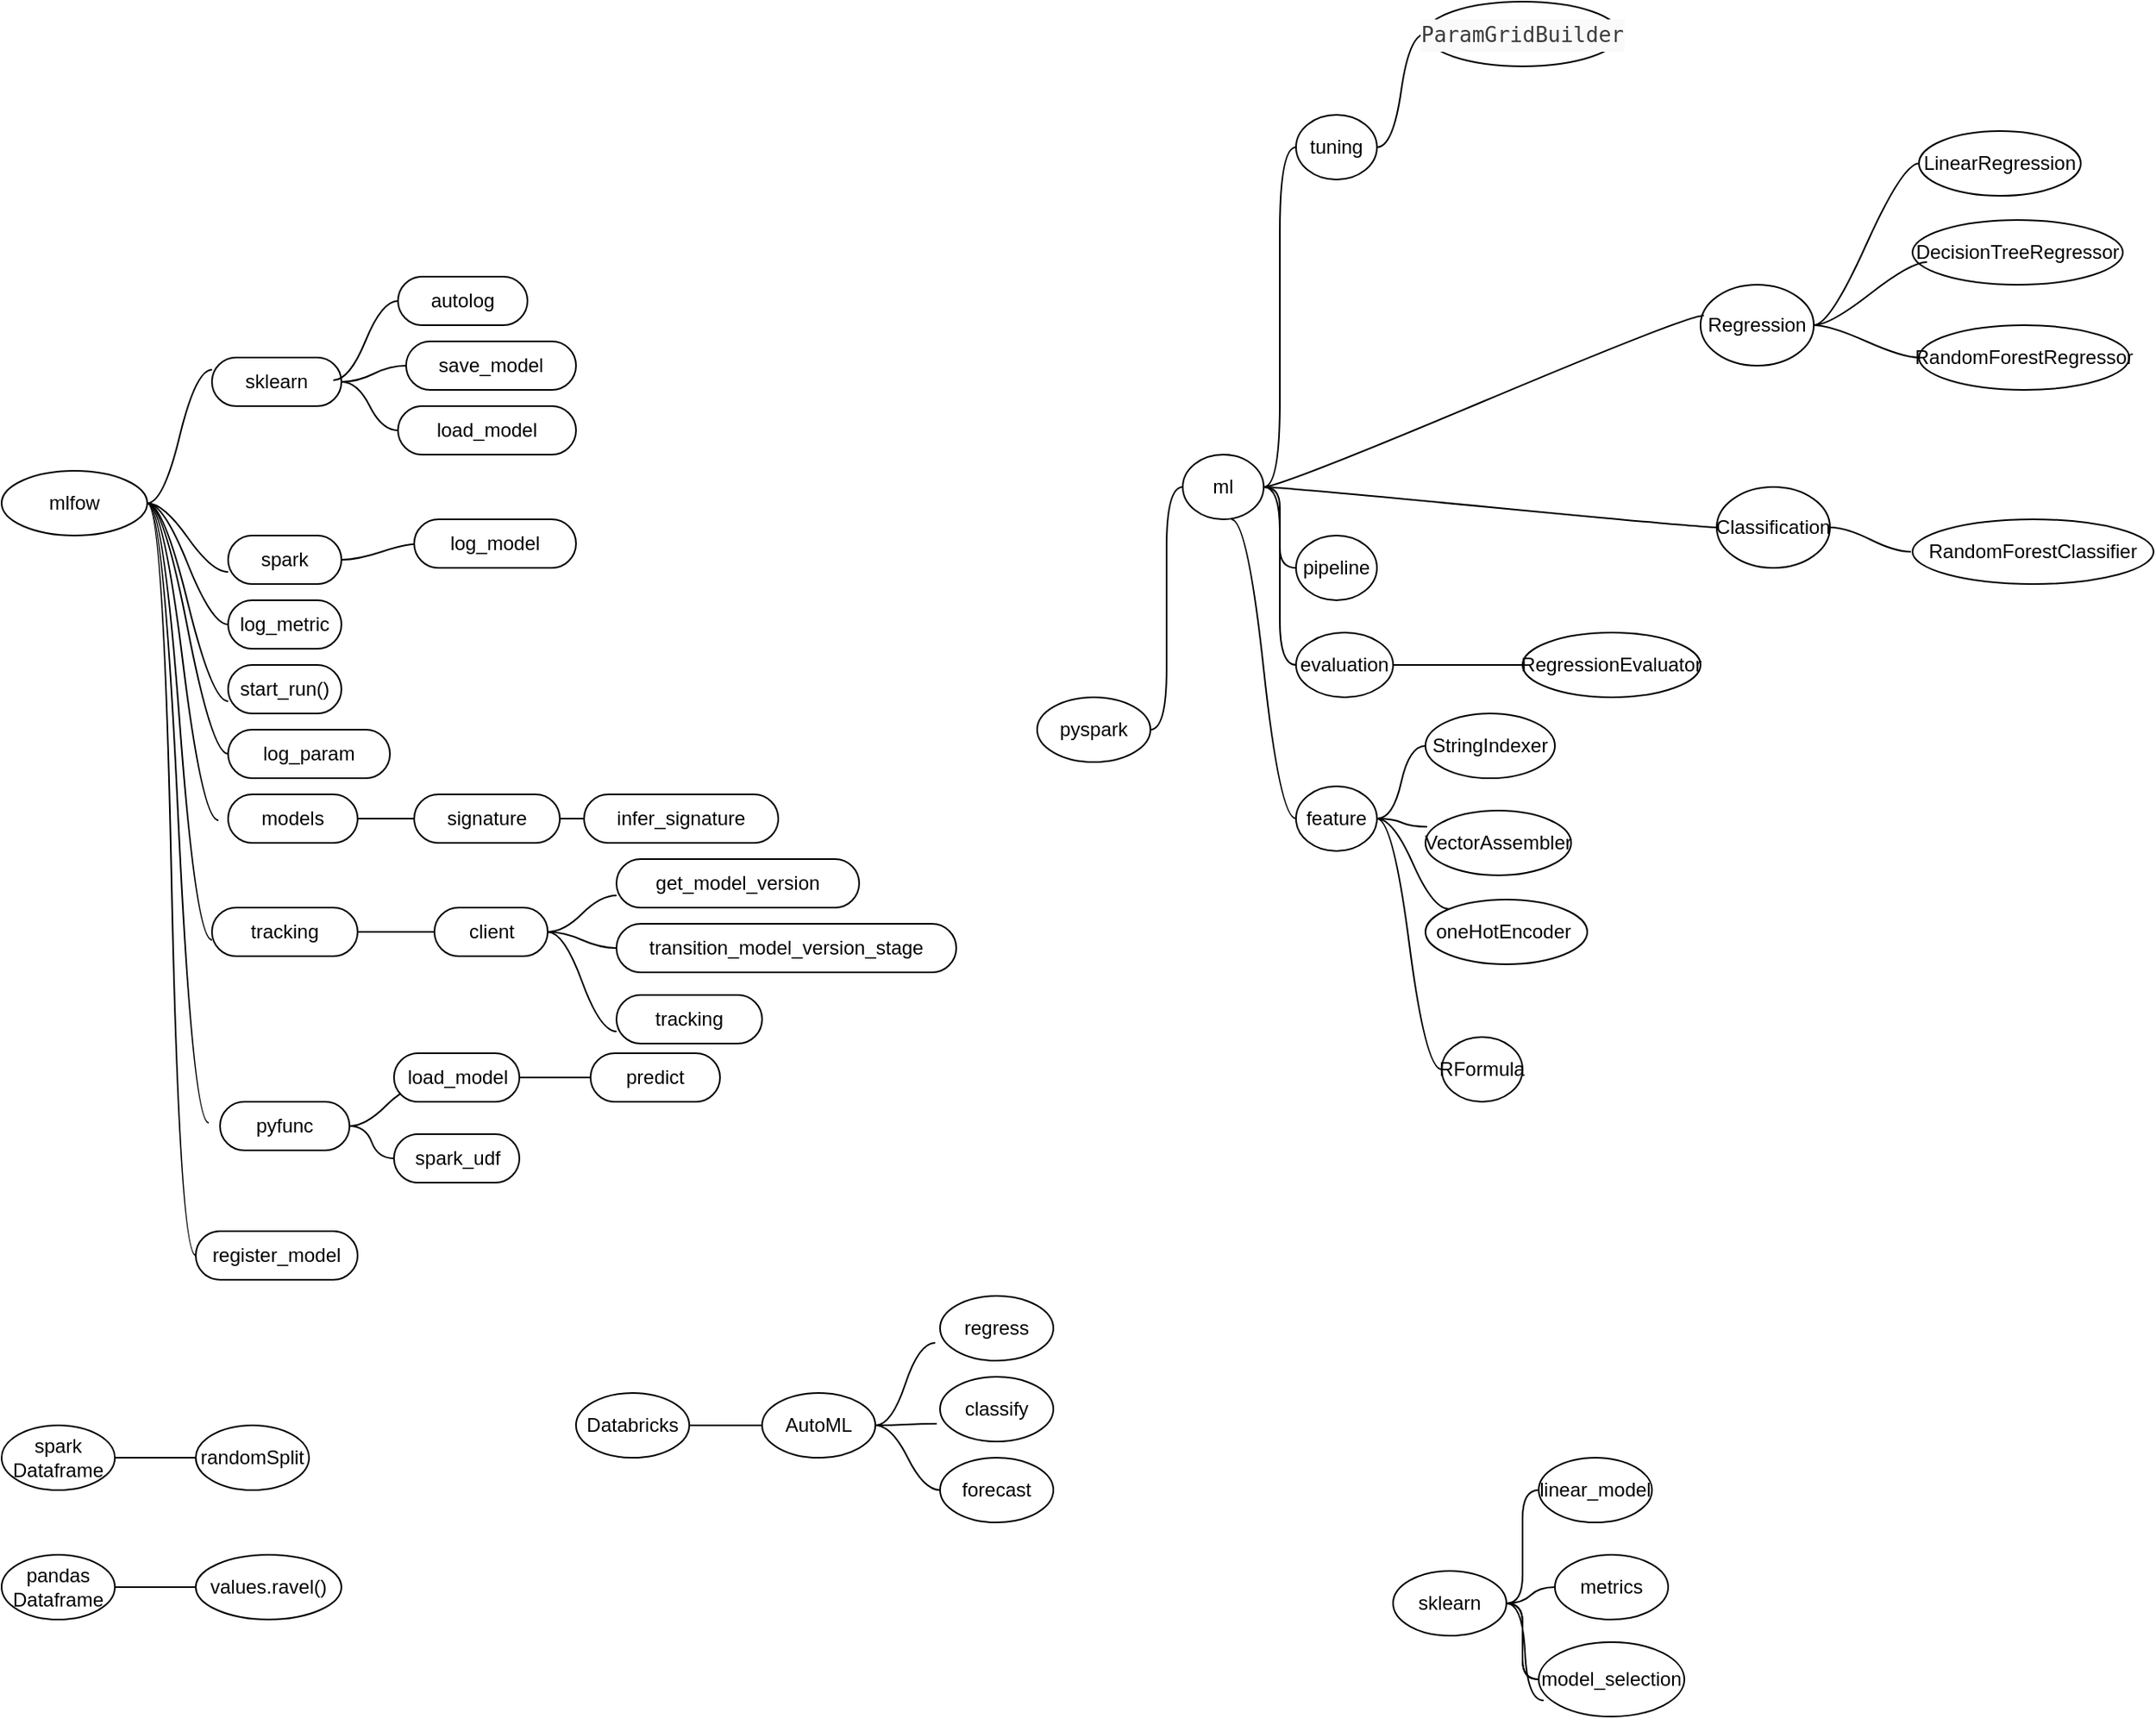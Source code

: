 <mxfile version="23.1.2" type="github">
  <diagram name="Page-1" id="h3Ex-trnske-ziVoPeD6">
    <mxGraphModel dx="1666" dy="1962" grid="1" gridSize="10" guides="1" tooltips="1" connect="1" arrows="1" fold="1" page="1" pageScale="1" pageWidth="827" pageHeight="1169" math="0" shadow="0">
      <root>
        <mxCell id="0" />
        <mxCell id="1" parent="0" />
        <mxCell id="7P88kNvmiWH-C6aZ5EoJ-1" style="edgeStyle=entityRelationEdgeStyle;rounded=0;orthogonalLoop=1;jettySize=auto;html=1;startArrow=none;endArrow=none;segment=10;curved=1;sourcePerimeterSpacing=0;targetPerimeterSpacing=0;entryX=0;entryY=0.75;entryDx=0;entryDy=0;" parent="1" source="7P88kNvmiWH-C6aZ5EoJ-7" target="7P88kNvmiWH-C6aZ5EoJ-13" edge="1">
          <mxGeometry relative="1" as="geometry" />
        </mxCell>
        <mxCell id="7P88kNvmiWH-C6aZ5EoJ-2" style="edgeStyle=entityRelationEdgeStyle;rounded=0;orthogonalLoop=1;jettySize=auto;html=1;startArrow=none;endArrow=none;segment=10;curved=1;sourcePerimeterSpacing=0;targetPerimeterSpacing=0;entryX=0;entryY=0.5;entryDx=0;entryDy=0;" parent="1" source="7P88kNvmiWH-C6aZ5EoJ-7" target="7P88kNvmiWH-C6aZ5EoJ-14" edge="1">
          <mxGeometry relative="1" as="geometry" />
        </mxCell>
        <mxCell id="7P88kNvmiWH-C6aZ5EoJ-3" style="edgeStyle=entityRelationEdgeStyle;rounded=0;orthogonalLoop=1;jettySize=auto;html=1;startArrow=none;endArrow=none;segment=10;curved=1;sourcePerimeterSpacing=0;targetPerimeterSpacing=0;entryX=0;entryY=0.75;entryDx=0;entryDy=0;" parent="1" source="7P88kNvmiWH-C6aZ5EoJ-7" target="7P88kNvmiWH-C6aZ5EoJ-15" edge="1">
          <mxGeometry relative="1" as="geometry" />
        </mxCell>
        <mxCell id="7P88kNvmiWH-C6aZ5EoJ-4" style="edgeStyle=entityRelationEdgeStyle;rounded=0;orthogonalLoop=1;jettySize=auto;html=1;startArrow=none;endArrow=none;segment=10;curved=1;sourcePerimeterSpacing=0;targetPerimeterSpacing=0;entryX=0;entryY=0.5;entryDx=0;entryDy=0;" parent="1" source="7P88kNvmiWH-C6aZ5EoJ-7" target="7P88kNvmiWH-C6aZ5EoJ-21" edge="1">
          <mxGeometry relative="1" as="geometry" />
        </mxCell>
        <mxCell id="7P88kNvmiWH-C6aZ5EoJ-5" style="edgeStyle=entityRelationEdgeStyle;rounded=0;orthogonalLoop=1;jettySize=auto;html=1;startArrow=none;endArrow=none;segment=10;curved=1;sourcePerimeterSpacing=0;targetPerimeterSpacing=0;" parent="1" source="7P88kNvmiWH-C6aZ5EoJ-7" edge="1">
          <mxGeometry relative="1" as="geometry">
            <mxPoint x="190" y="380" as="targetPoint" />
          </mxGeometry>
        </mxCell>
        <mxCell id="7P88kNvmiWH-C6aZ5EoJ-6" style="edgeStyle=entityRelationEdgeStyle;rounded=0;orthogonalLoop=1;jettySize=auto;html=1;startArrow=none;endArrow=none;segment=10;curved=1;sourcePerimeterSpacing=0;targetPerimeterSpacing=0;entryX=0;entryY=0.5;entryDx=0;entryDy=0;" parent="1" source="7P88kNvmiWH-C6aZ5EoJ-7" target="7P88kNvmiWH-C6aZ5EoJ-29" edge="1">
          <mxGeometry relative="1" as="geometry">
            <mxPoint x="180" y="580" as="targetPoint" />
          </mxGeometry>
        </mxCell>
        <mxCell id="7P88kNvmiWH-C6aZ5EoJ-7" value="mlfow" style="ellipse;whiteSpace=wrap;html=1;align=center;newEdgeStyle={&quot;edgeStyle&quot;:&quot;entityRelationEdgeStyle&quot;,&quot;startArrow&quot;:&quot;none&quot;,&quot;endArrow&quot;:&quot;none&quot;,&quot;segment&quot;:10,&quot;curved&quot;:1,&quot;sourcePerimeterSpacing&quot;:0,&quot;targetPerimeterSpacing&quot;:0};treeFolding=1;treeMoving=1;" parent="1" vertex="1">
          <mxGeometry x="60" y="90" width="90" height="40" as="geometry" />
        </mxCell>
        <mxCell id="7P88kNvmiWH-C6aZ5EoJ-8" style="edgeStyle=entityRelationEdgeStyle;rounded=0;orthogonalLoop=1;jettySize=auto;html=1;startArrow=none;endArrow=none;segment=10;curved=1;sourcePerimeterSpacing=0;targetPerimeterSpacing=0;entryX=0;entryY=0.5;entryDx=0;entryDy=0;" parent="1" source="7P88kNvmiWH-C6aZ5EoJ-10" target="7P88kNvmiWH-C6aZ5EoJ-18" edge="1">
          <mxGeometry relative="1" as="geometry" />
        </mxCell>
        <mxCell id="7P88kNvmiWH-C6aZ5EoJ-9" style="edgeStyle=entityRelationEdgeStyle;rounded=0;orthogonalLoop=1;jettySize=auto;html=1;startArrow=none;endArrow=none;segment=10;curved=1;sourcePerimeterSpacing=0;targetPerimeterSpacing=0;entryX=0;entryY=0.5;entryDx=0;entryDy=0;" parent="1" source="7P88kNvmiWH-C6aZ5EoJ-10" target="7P88kNvmiWH-C6aZ5EoJ-19" edge="1">
          <mxGeometry relative="1" as="geometry" />
        </mxCell>
        <mxCell id="7P88kNvmiWH-C6aZ5EoJ-10" value="sklearn" style="whiteSpace=wrap;html=1;rounded=1;arcSize=50;align=center;verticalAlign=middle;strokeWidth=1;autosize=1;spacing=4;treeFolding=1;treeMoving=1;newEdgeStyle={&quot;edgeStyle&quot;:&quot;entityRelationEdgeStyle&quot;,&quot;startArrow&quot;:&quot;none&quot;,&quot;endArrow&quot;:&quot;none&quot;,&quot;segment&quot;:10,&quot;curved&quot;:1,&quot;sourcePerimeterSpacing&quot;:0,&quot;targetPerimeterSpacing&quot;:0};" parent="1" vertex="1" collapsed="1">
          <mxGeometry x="190" y="20" width="80" height="30" as="geometry" />
        </mxCell>
        <mxCell id="7P88kNvmiWH-C6aZ5EoJ-11" value="" style="edgeStyle=entityRelationEdgeStyle;startArrow=none;endArrow=none;segment=10;curved=1;sourcePerimeterSpacing=0;targetPerimeterSpacing=0;rounded=0;entryX=0;entryY=0.25;entryDx=0;entryDy=0;exitX=1;exitY=0.5;exitDx=0;exitDy=0;" parent="1" source="7P88kNvmiWH-C6aZ5EoJ-7" target="7P88kNvmiWH-C6aZ5EoJ-10" edge="1">
          <mxGeometry relative="1" as="geometry">
            <mxPoint x="160" y="100" as="sourcePoint" />
            <mxPoint x="80" y="40" as="targetPoint" />
            <Array as="points">
              <mxPoint x="140" y="100" />
              <mxPoint x="180" y="90" />
            </Array>
          </mxGeometry>
        </mxCell>
        <mxCell id="7P88kNvmiWH-C6aZ5EoJ-12" style="edgeStyle=entityRelationEdgeStyle;rounded=0;orthogonalLoop=1;jettySize=auto;html=1;startArrow=none;endArrow=none;segment=10;curved=1;sourcePerimeterSpacing=0;targetPerimeterSpacing=0;" parent="1" source="7P88kNvmiWH-C6aZ5EoJ-13" edge="1">
          <mxGeometry relative="1" as="geometry">
            <mxPoint x="320" y="135" as="targetPoint" />
          </mxGeometry>
        </mxCell>
        <mxCell id="7P88kNvmiWH-C6aZ5EoJ-13" value="spark" style="whiteSpace=wrap;html=1;rounded=1;arcSize=50;align=center;verticalAlign=middle;strokeWidth=1;autosize=1;spacing=4;treeFolding=1;treeMoving=1;newEdgeStyle={&quot;edgeStyle&quot;:&quot;entityRelationEdgeStyle&quot;,&quot;startArrow&quot;:&quot;none&quot;,&quot;endArrow&quot;:&quot;none&quot;,&quot;segment&quot;:10,&quot;curved&quot;:1,&quot;sourcePerimeterSpacing&quot;:0,&quot;targetPerimeterSpacing&quot;:0};" parent="1" vertex="1" collapsed="1">
          <mxGeometry x="200" y="130" width="70" height="30" as="geometry" />
        </mxCell>
        <mxCell id="7P88kNvmiWH-C6aZ5EoJ-14" value="log_metric" style="whiteSpace=wrap;html=1;rounded=1;arcSize=50;align=center;verticalAlign=middle;strokeWidth=1;autosize=1;spacing=4;treeFolding=1;treeMoving=1;newEdgeStyle={&quot;edgeStyle&quot;:&quot;entityRelationEdgeStyle&quot;,&quot;startArrow&quot;:&quot;none&quot;,&quot;endArrow&quot;:&quot;none&quot;,&quot;segment&quot;:10,&quot;curved&quot;:1,&quot;sourcePerimeterSpacing&quot;:0,&quot;targetPerimeterSpacing&quot;:0};" parent="1" vertex="1" collapsed="1">
          <mxGeometry x="200" y="170" width="70" height="30" as="geometry" />
        </mxCell>
        <mxCell id="7P88kNvmiWH-C6aZ5EoJ-15" value="start_run()" style="whiteSpace=wrap;html=1;rounded=1;arcSize=50;align=center;verticalAlign=middle;strokeWidth=1;autosize=1;spacing=4;treeFolding=1;treeMoving=1;newEdgeStyle={&quot;edgeStyle&quot;:&quot;entityRelationEdgeStyle&quot;,&quot;startArrow&quot;:&quot;none&quot;,&quot;endArrow&quot;:&quot;none&quot;,&quot;segment&quot;:10,&quot;curved&quot;:1,&quot;sourcePerimeterSpacing&quot;:0,&quot;targetPerimeterSpacing&quot;:0};" parent="1" vertex="1" collapsed="1">
          <mxGeometry x="200" y="210" width="70" height="30" as="geometry" />
        </mxCell>
        <mxCell id="7P88kNvmiWH-C6aZ5EoJ-16" value="autolog" style="whiteSpace=wrap;html=1;rounded=1;arcSize=50;align=center;verticalAlign=middle;strokeWidth=1;autosize=1;spacing=4;treeFolding=1;treeMoving=1;newEdgeStyle={&quot;edgeStyle&quot;:&quot;entityRelationEdgeStyle&quot;,&quot;startArrow&quot;:&quot;none&quot;,&quot;endArrow&quot;:&quot;none&quot;,&quot;segment&quot;:10,&quot;curved&quot;:1,&quot;sourcePerimeterSpacing&quot;:0,&quot;targetPerimeterSpacing&quot;:0};" parent="1" vertex="1">
          <mxGeometry x="305" y="-30" width="80" height="30" as="geometry" />
        </mxCell>
        <mxCell id="7P88kNvmiWH-C6aZ5EoJ-17" value="" style="edgeStyle=entityRelationEdgeStyle;startArrow=none;endArrow=none;segment=10;curved=1;sourcePerimeterSpacing=0;targetPerimeterSpacing=0;rounded=0;entryX=0;entryY=0.5;entryDx=0;entryDy=0;" parent="1" target="7P88kNvmiWH-C6aZ5EoJ-16" edge="1">
          <mxGeometry relative="1" as="geometry">
            <mxPoint x="265" y="34" as="sourcePoint" />
            <mxPoint x="290" y="-15" as="targetPoint" />
          </mxGeometry>
        </mxCell>
        <mxCell id="7P88kNvmiWH-C6aZ5EoJ-18" value="save_model" style="whiteSpace=wrap;html=1;rounded=1;arcSize=50;align=center;verticalAlign=middle;strokeWidth=1;autosize=1;spacing=4;treeFolding=1;treeMoving=1;newEdgeStyle={&quot;edgeStyle&quot;:&quot;entityRelationEdgeStyle&quot;,&quot;startArrow&quot;:&quot;none&quot;,&quot;endArrow&quot;:&quot;none&quot;,&quot;segment&quot;:10,&quot;curved&quot;:1,&quot;sourcePerimeterSpacing&quot;:0,&quot;targetPerimeterSpacing&quot;:0};" parent="1" vertex="1">
          <mxGeometry x="310" y="10" width="105" height="30" as="geometry" />
        </mxCell>
        <mxCell id="7P88kNvmiWH-C6aZ5EoJ-19" value="load_model" style="whiteSpace=wrap;html=1;rounded=1;arcSize=50;align=center;verticalAlign=middle;strokeWidth=1;autosize=1;spacing=4;treeFolding=1;treeMoving=1;newEdgeStyle={&quot;edgeStyle&quot;:&quot;entityRelationEdgeStyle&quot;,&quot;startArrow&quot;:&quot;none&quot;,&quot;endArrow&quot;:&quot;none&quot;,&quot;segment&quot;:10,&quot;curved&quot;:1,&quot;sourcePerimeterSpacing&quot;:0,&quot;targetPerimeterSpacing&quot;:0};" parent="1" vertex="1">
          <mxGeometry x="305" y="50" width="110" height="30" as="geometry" />
        </mxCell>
        <mxCell id="7P88kNvmiWH-C6aZ5EoJ-20" value="log_model" style="whiteSpace=wrap;html=1;rounded=1;arcSize=50;align=center;verticalAlign=middle;strokeWidth=1;autosize=1;spacing=4;treeFolding=1;treeMoving=1;newEdgeStyle={&quot;edgeStyle&quot;:&quot;entityRelationEdgeStyle&quot;,&quot;startArrow&quot;:&quot;none&quot;,&quot;endArrow&quot;:&quot;none&quot;,&quot;segment&quot;:10,&quot;curved&quot;:1,&quot;sourcePerimeterSpacing&quot;:0,&quot;targetPerimeterSpacing&quot;:0};" parent="1" vertex="1">
          <mxGeometry x="315" y="120" width="100" height="30" as="geometry" />
        </mxCell>
        <mxCell id="7P88kNvmiWH-C6aZ5EoJ-21" value="log_param" style="whiteSpace=wrap;html=1;rounded=1;arcSize=50;align=center;verticalAlign=middle;strokeWidth=1;autosize=1;spacing=4;treeFolding=1;treeMoving=1;newEdgeStyle={&quot;edgeStyle&quot;:&quot;entityRelationEdgeStyle&quot;,&quot;startArrow&quot;:&quot;none&quot;,&quot;endArrow&quot;:&quot;none&quot;,&quot;segment&quot;:10,&quot;curved&quot;:1,&quot;sourcePerimeterSpacing&quot;:0,&quot;targetPerimeterSpacing&quot;:0};" parent="1" vertex="1" collapsed="1">
          <mxGeometry x="200" y="250" width="100" height="30" as="geometry" />
        </mxCell>
        <mxCell id="7P88kNvmiWH-C6aZ5EoJ-22" value="" style="edgeStyle=entityRelationEdgeStyle;rounded=0;orthogonalLoop=1;jettySize=auto;html=1;startArrow=none;endArrow=none;segment=10;curved=1;sourcePerimeterSpacing=0;targetPerimeterSpacing=0;" parent="1" source="7P88kNvmiWH-C6aZ5EoJ-23" target="7P88kNvmiWH-C6aZ5EoJ-31" edge="1">
          <mxGeometry relative="1" as="geometry" />
        </mxCell>
        <mxCell id="7P88kNvmiWH-C6aZ5EoJ-23" value="models" style="whiteSpace=wrap;html=1;rounded=1;arcSize=50;align=center;verticalAlign=middle;strokeWidth=1;autosize=1;spacing=4;treeFolding=1;treeMoving=1;newEdgeStyle={&quot;edgeStyle&quot;:&quot;entityRelationEdgeStyle&quot;,&quot;startArrow&quot;:&quot;none&quot;,&quot;endArrow&quot;:&quot;none&quot;,&quot;segment&quot;:10,&quot;curved&quot;:1,&quot;sourcePerimeterSpacing&quot;:0,&quot;targetPerimeterSpacing&quot;:0};" parent="1" vertex="1" collapsed="1">
          <mxGeometry x="200" y="290" width="80" height="30" as="geometry" />
        </mxCell>
        <mxCell id="7P88kNvmiWH-C6aZ5EoJ-24" style="edgeStyle=entityRelationEdgeStyle;rounded=0;orthogonalLoop=1;jettySize=auto;html=1;startArrow=none;endArrow=none;segment=10;curved=1;sourcePerimeterSpacing=0;targetPerimeterSpacing=0;" parent="1" source="7P88kNvmiWH-C6aZ5EoJ-25" target="7P88kNvmiWH-C6aZ5EoJ-36" edge="1">
          <mxGeometry relative="1" as="geometry" />
        </mxCell>
        <mxCell id="7P88kNvmiWH-C6aZ5EoJ-25" value="tracking" style="whiteSpace=wrap;html=1;rounded=1;arcSize=50;align=center;verticalAlign=middle;strokeWidth=1;autosize=1;spacing=4;treeFolding=1;treeMoving=1;newEdgeStyle={&quot;edgeStyle&quot;:&quot;entityRelationEdgeStyle&quot;,&quot;startArrow&quot;:&quot;none&quot;,&quot;endArrow&quot;:&quot;none&quot;,&quot;segment&quot;:10,&quot;curved&quot;:1,&quot;sourcePerimeterSpacing&quot;:0,&quot;targetPerimeterSpacing&quot;:0};" parent="1" vertex="1" collapsed="1">
          <mxGeometry x="190" y="360" width="90" height="30" as="geometry" />
        </mxCell>
        <mxCell id="7P88kNvmiWH-C6aZ5EoJ-26" style="edgeStyle=entityRelationEdgeStyle;rounded=0;orthogonalLoop=1;jettySize=auto;html=1;startArrow=none;endArrow=none;segment=10;curved=1;sourcePerimeterSpacing=0;targetPerimeterSpacing=0;" parent="1" source="7P88kNvmiWH-C6aZ5EoJ-28" edge="1">
          <mxGeometry relative="1" as="geometry">
            <mxPoint x="320" y="470" as="targetPoint" />
          </mxGeometry>
        </mxCell>
        <mxCell id="7P88kNvmiWH-C6aZ5EoJ-27" style="edgeStyle=entityRelationEdgeStyle;rounded=0;orthogonalLoop=1;jettySize=auto;html=1;startArrow=none;endArrow=none;segment=10;curved=1;sourcePerimeterSpacing=0;targetPerimeterSpacing=0;" parent="1" source="7P88kNvmiWH-C6aZ5EoJ-28" target="7P88kNvmiWH-C6aZ5EoJ-42" edge="1">
          <mxGeometry relative="1" as="geometry" />
        </mxCell>
        <mxCell id="7P88kNvmiWH-C6aZ5EoJ-28" value="pyfunc" style="whiteSpace=wrap;html=1;rounded=1;arcSize=50;align=center;verticalAlign=middle;strokeWidth=1;autosize=1;spacing=4;treeFolding=1;treeMoving=1;newEdgeStyle={&quot;edgeStyle&quot;:&quot;entityRelationEdgeStyle&quot;,&quot;startArrow&quot;:&quot;none&quot;,&quot;endArrow&quot;:&quot;none&quot;,&quot;segment&quot;:10,&quot;curved&quot;:1,&quot;sourcePerimeterSpacing&quot;:0,&quot;targetPerimeterSpacing&quot;:0};" parent="1" vertex="1" collapsed="1">
          <mxGeometry x="195" y="480" width="80" height="30" as="geometry" />
        </mxCell>
        <mxCell id="7P88kNvmiWH-C6aZ5EoJ-29" value="register_model" style="whiteSpace=wrap;html=1;rounded=1;arcSize=50;align=center;verticalAlign=middle;strokeWidth=1;autosize=1;spacing=4;treeFolding=1;treeMoving=1;newEdgeStyle={&quot;edgeStyle&quot;:&quot;entityRelationEdgeStyle&quot;,&quot;startArrow&quot;:&quot;none&quot;,&quot;endArrow&quot;:&quot;none&quot;,&quot;segment&quot;:10,&quot;curved&quot;:1,&quot;sourcePerimeterSpacing&quot;:0,&quot;targetPerimeterSpacing&quot;:0};" parent="1" vertex="1" collapsed="1">
          <mxGeometry x="180" y="560" width="100" height="30" as="geometry" />
        </mxCell>
        <mxCell id="7P88kNvmiWH-C6aZ5EoJ-30" value="" style="edgeStyle=entityRelationEdgeStyle;rounded=0;orthogonalLoop=1;jettySize=auto;html=1;startArrow=none;endArrow=none;segment=10;curved=1;sourcePerimeterSpacing=0;targetPerimeterSpacing=0;" parent="1" source="7P88kNvmiWH-C6aZ5EoJ-31" target="7P88kNvmiWH-C6aZ5EoJ-32" edge="1">
          <mxGeometry relative="1" as="geometry" />
        </mxCell>
        <mxCell id="7P88kNvmiWH-C6aZ5EoJ-31" value="signature" style="whiteSpace=wrap;html=1;rounded=1;arcSize=50;align=center;verticalAlign=middle;strokeWidth=1;autosize=1;spacing=4;treeFolding=1;treeMoving=1;newEdgeStyle={&quot;edgeStyle&quot;:&quot;entityRelationEdgeStyle&quot;,&quot;startArrow&quot;:&quot;none&quot;,&quot;endArrow&quot;:&quot;none&quot;,&quot;segment&quot;:10,&quot;curved&quot;:1,&quot;sourcePerimeterSpacing&quot;:0,&quot;targetPerimeterSpacing&quot;:0};" parent="1" vertex="1" collapsed="1">
          <mxGeometry x="315" y="290" width="90" height="30" as="geometry" />
        </mxCell>
        <mxCell id="7P88kNvmiWH-C6aZ5EoJ-32" value="infer_signature" style="whiteSpace=wrap;html=1;rounded=1;arcSize=50;align=center;verticalAlign=middle;strokeWidth=1;autosize=1;spacing=4;treeFolding=1;treeMoving=1;newEdgeStyle={&quot;edgeStyle&quot;:&quot;entityRelationEdgeStyle&quot;,&quot;startArrow&quot;:&quot;none&quot;,&quot;endArrow&quot;:&quot;none&quot;,&quot;segment&quot;:10,&quot;curved&quot;:1,&quot;sourcePerimeterSpacing&quot;:0,&quot;targetPerimeterSpacing&quot;:0};" parent="1" vertex="1" collapsed="1">
          <mxGeometry x="420" y="290" width="120" height="30" as="geometry" />
        </mxCell>
        <mxCell id="7P88kNvmiWH-C6aZ5EoJ-33" style="edgeStyle=entityRelationEdgeStyle;rounded=0;orthogonalLoop=1;jettySize=auto;html=1;startArrow=none;endArrow=none;segment=10;curved=1;sourcePerimeterSpacing=0;targetPerimeterSpacing=0;entryX=0;entryY=0.75;entryDx=0;entryDy=0;" parent="1" source="7P88kNvmiWH-C6aZ5EoJ-36" target="7P88kNvmiWH-C6aZ5EoJ-37" edge="1">
          <mxGeometry relative="1" as="geometry" />
        </mxCell>
        <mxCell id="7P88kNvmiWH-C6aZ5EoJ-34" value="" style="edgeStyle=entityRelationEdgeStyle;rounded=0;orthogonalLoop=1;jettySize=auto;html=1;startArrow=none;endArrow=none;segment=10;curved=1;sourcePerimeterSpacing=0;targetPerimeterSpacing=0;" parent="1" source="7P88kNvmiWH-C6aZ5EoJ-36" target="7P88kNvmiWH-C6aZ5EoJ-39" edge="1">
          <mxGeometry relative="1" as="geometry" />
        </mxCell>
        <mxCell id="7P88kNvmiWH-C6aZ5EoJ-35" style="edgeStyle=entityRelationEdgeStyle;rounded=0;orthogonalLoop=1;jettySize=auto;html=1;startArrow=none;endArrow=none;segment=10;curved=1;sourcePerimeterSpacing=0;targetPerimeterSpacing=0;entryX=0;entryY=0.75;entryDx=0;entryDy=0;" parent="1" source="7P88kNvmiWH-C6aZ5EoJ-36" target="7P88kNvmiWH-C6aZ5EoJ-38" edge="1">
          <mxGeometry relative="1" as="geometry" />
        </mxCell>
        <mxCell id="7P88kNvmiWH-C6aZ5EoJ-36" value="client" style="whiteSpace=wrap;html=1;rounded=1;arcSize=50;align=center;verticalAlign=middle;strokeWidth=1;autosize=1;spacing=4;treeFolding=1;treeMoving=1;newEdgeStyle={&quot;edgeStyle&quot;:&quot;entityRelationEdgeStyle&quot;,&quot;startArrow&quot;:&quot;none&quot;,&quot;endArrow&quot;:&quot;none&quot;,&quot;segment&quot;:10,&quot;curved&quot;:1,&quot;sourcePerimeterSpacing&quot;:0,&quot;targetPerimeterSpacing&quot;:0};" parent="1" vertex="1" collapsed="1">
          <mxGeometry x="327.5" y="360" width="70" height="30" as="geometry" />
        </mxCell>
        <mxCell id="7P88kNvmiWH-C6aZ5EoJ-37" value="get_model_version" style="whiteSpace=wrap;html=1;rounded=1;arcSize=50;align=center;verticalAlign=middle;strokeWidth=1;autosize=1;spacing=4;treeFolding=1;treeMoving=1;newEdgeStyle={&quot;edgeStyle&quot;:&quot;entityRelationEdgeStyle&quot;,&quot;startArrow&quot;:&quot;none&quot;,&quot;endArrow&quot;:&quot;none&quot;,&quot;segment&quot;:10,&quot;curved&quot;:1,&quot;sourcePerimeterSpacing&quot;:0,&quot;targetPerimeterSpacing&quot;:0};" parent="1" vertex="1" collapsed="1">
          <mxGeometry x="440" y="330" width="150" height="30" as="geometry" />
        </mxCell>
        <mxCell id="7P88kNvmiWH-C6aZ5EoJ-38" value="tracking" style="whiteSpace=wrap;html=1;rounded=1;arcSize=50;align=center;verticalAlign=middle;strokeWidth=1;autosize=1;spacing=4;treeFolding=1;treeMoving=1;newEdgeStyle={&quot;edgeStyle&quot;:&quot;entityRelationEdgeStyle&quot;,&quot;startArrow&quot;:&quot;none&quot;,&quot;endArrow&quot;:&quot;none&quot;,&quot;segment&quot;:10,&quot;curved&quot;:1,&quot;sourcePerimeterSpacing&quot;:0,&quot;targetPerimeterSpacing&quot;:0};" parent="1" vertex="1" collapsed="1">
          <mxGeometry x="440" y="414" width="90" height="30" as="geometry" />
        </mxCell>
        <mxCell id="7P88kNvmiWH-C6aZ5EoJ-39" value="transition_model_version_stage" style="whiteSpace=wrap;html=1;rounded=1;arcSize=50;align=center;verticalAlign=middle;strokeWidth=1;autosize=1;spacing=4;treeFolding=1;treeMoving=1;newEdgeStyle={&quot;edgeStyle&quot;:&quot;entityRelationEdgeStyle&quot;,&quot;startArrow&quot;:&quot;none&quot;,&quot;endArrow&quot;:&quot;none&quot;,&quot;segment&quot;:10,&quot;curved&quot;:1,&quot;sourcePerimeterSpacing&quot;:0,&quot;targetPerimeterSpacing&quot;:0};" parent="1" vertex="1" collapsed="1">
          <mxGeometry x="440" y="370" width="210" height="30" as="geometry" />
        </mxCell>
        <mxCell id="7P88kNvmiWH-C6aZ5EoJ-40" style="edgeStyle=entityRelationEdgeStyle;rounded=0;orthogonalLoop=1;jettySize=auto;html=1;startArrow=none;endArrow=none;segment=10;curved=1;sourcePerimeterSpacing=0;targetPerimeterSpacing=0;entryX=0;entryY=0.5;entryDx=0;entryDy=0;" parent="1" source="7P88kNvmiWH-C6aZ5EoJ-41" target="7P88kNvmiWH-C6aZ5EoJ-43" edge="1">
          <mxGeometry relative="1" as="geometry" />
        </mxCell>
        <mxCell id="7P88kNvmiWH-C6aZ5EoJ-41" value="load_model" style="whiteSpace=wrap;html=1;rounded=1;arcSize=50;align=center;verticalAlign=middle;strokeWidth=1;autosize=1;spacing=4;treeFolding=1;treeMoving=1;newEdgeStyle={&quot;edgeStyle&quot;:&quot;entityRelationEdgeStyle&quot;,&quot;startArrow&quot;:&quot;none&quot;,&quot;endArrow&quot;:&quot;none&quot;,&quot;segment&quot;:10,&quot;curved&quot;:1,&quot;sourcePerimeterSpacing&quot;:0,&quot;targetPerimeterSpacing&quot;:0};" parent="1" vertex="1" collapsed="1">
          <mxGeometry x="302.5" y="450" width="77.5" height="30" as="geometry" />
        </mxCell>
        <mxCell id="7P88kNvmiWH-C6aZ5EoJ-42" value="spark_udf" style="whiteSpace=wrap;html=1;rounded=1;arcSize=50;align=center;verticalAlign=middle;strokeWidth=1;autosize=1;spacing=4;treeFolding=1;treeMoving=1;newEdgeStyle={&quot;edgeStyle&quot;:&quot;entityRelationEdgeStyle&quot;,&quot;startArrow&quot;:&quot;none&quot;,&quot;endArrow&quot;:&quot;none&quot;,&quot;segment&quot;:10,&quot;curved&quot;:1,&quot;sourcePerimeterSpacing&quot;:0,&quot;targetPerimeterSpacing&quot;:0};" parent="1" vertex="1" collapsed="1">
          <mxGeometry x="302.5" y="500" width="77.5" height="30" as="geometry" />
        </mxCell>
        <mxCell id="7P88kNvmiWH-C6aZ5EoJ-43" value="predict" style="whiteSpace=wrap;html=1;rounded=1;arcSize=50;align=center;verticalAlign=middle;strokeWidth=1;autosize=1;spacing=4;treeFolding=1;treeMoving=1;newEdgeStyle={&quot;edgeStyle&quot;:&quot;entityRelationEdgeStyle&quot;,&quot;startArrow&quot;:&quot;none&quot;,&quot;endArrow&quot;:&quot;none&quot;,&quot;segment&quot;:10,&quot;curved&quot;:1,&quot;sourcePerimeterSpacing&quot;:0,&quot;targetPerimeterSpacing&quot;:0};" parent="1" vertex="1" collapsed="1">
          <mxGeometry x="424" y="450" width="80" height="30" as="geometry" />
        </mxCell>
        <mxCell id="7P88kNvmiWH-C6aZ5EoJ-44" style="edgeStyle=entityRelationEdgeStyle;rounded=0;orthogonalLoop=1;jettySize=auto;html=1;startArrow=none;endArrow=none;segment=10;curved=1;sourcePerimeterSpacing=0;targetPerimeterSpacing=0;entryX=-0.075;entryY=0.533;entryDx=0;entryDy=0;entryPerimeter=0;" parent="1" source="7P88kNvmiWH-C6aZ5EoJ-7" target="7P88kNvmiWH-C6aZ5EoJ-23" edge="1">
          <mxGeometry relative="1" as="geometry" />
        </mxCell>
        <mxCell id="7P88kNvmiWH-C6aZ5EoJ-45" style="edgeStyle=entityRelationEdgeStyle;rounded=0;orthogonalLoop=1;jettySize=auto;html=1;startArrow=none;endArrow=none;segment=10;curved=1;sourcePerimeterSpacing=0;targetPerimeterSpacing=0;" parent="1" source="7P88kNvmiWH-C6aZ5EoJ-7" edge="1">
          <mxGeometry relative="1" as="geometry">
            <mxPoint x="188" y="493" as="targetPoint" />
          </mxGeometry>
        </mxCell>
        <mxCell id="7P88kNvmiWH-C6aZ5EoJ-46" style="edgeStyle=entityRelationEdgeStyle;rounded=0;orthogonalLoop=1;jettySize=auto;html=1;startArrow=none;endArrow=none;segment=10;curved=1;sourcePerimeterSpacing=0;targetPerimeterSpacing=0;" parent="1" source="7P88kNvmiWH-C6aZ5EoJ-47" edge="1">
          <mxGeometry relative="1" as="geometry">
            <mxPoint x="790" y="100" as="targetPoint" />
          </mxGeometry>
        </mxCell>
        <mxCell id="7P88kNvmiWH-C6aZ5EoJ-47" value="pyspark" style="ellipse;whiteSpace=wrap;html=1;align=center;newEdgeStyle={&quot;edgeStyle&quot;:&quot;entityRelationEdgeStyle&quot;,&quot;startArrow&quot;:&quot;none&quot;,&quot;endArrow&quot;:&quot;none&quot;,&quot;segment&quot;:10,&quot;curved&quot;:1,&quot;sourcePerimeterSpacing&quot;:0,&quot;targetPerimeterSpacing&quot;:0};treeFolding=1;treeMoving=1;" parent="1" vertex="1">
          <mxGeometry x="700" y="230" width="70" height="40" as="geometry" />
        </mxCell>
        <mxCell id="7P88kNvmiWH-C6aZ5EoJ-48" style="edgeStyle=entityRelationEdgeStyle;rounded=0;orthogonalLoop=1;jettySize=auto;html=1;startArrow=none;endArrow=none;segment=10;curved=1;sourcePerimeterSpacing=0;targetPerimeterSpacing=0;entryX=0;entryY=0.5;entryDx=0;entryDy=0;" parent="1" source="7P88kNvmiWH-C6aZ5EoJ-50" target="7P88kNvmiWH-C6aZ5EoJ-55" edge="1">
          <mxGeometry relative="1" as="geometry" />
        </mxCell>
        <mxCell id="7P88kNvmiWH-C6aZ5EoJ-49" style="edgeStyle=entityRelationEdgeStyle;rounded=0;orthogonalLoop=1;jettySize=auto;html=1;startArrow=none;endArrow=none;segment=10;curved=1;sourcePerimeterSpacing=0;targetPerimeterSpacing=0;entryX=0;entryY=0.5;entryDx=0;entryDy=0;" parent="1" source="7P88kNvmiWH-C6aZ5EoJ-50" target="7P88kNvmiWH-C6aZ5EoJ-59" edge="1">
          <mxGeometry relative="1" as="geometry" />
        </mxCell>
        <mxCell id="ySJ-IMLDxhqr3d4jHMNb-1" style="edgeStyle=entityRelationEdgeStyle;rounded=0;orthogonalLoop=1;jettySize=auto;html=1;startArrow=none;endArrow=none;segment=10;curved=1;sourcePerimeterSpacing=0;targetPerimeterSpacing=0;entryX=0;entryY=0.5;entryDx=0;entryDy=0;" parent="1" source="7P88kNvmiWH-C6aZ5EoJ-50" target="dcYECCP5GREaTpaQ2Nn9-8" edge="1">
          <mxGeometry relative="1" as="geometry" />
        </mxCell>
        <mxCell id="aDJqgAps5-d1Rc6qUtpO-1" style="edgeStyle=entityRelationEdgeStyle;rounded=0;orthogonalLoop=1;jettySize=auto;html=1;startArrow=none;endArrow=none;segment=10;curved=1;sourcePerimeterSpacing=0;targetPerimeterSpacing=0;entryX=0;entryY=0.5;entryDx=0;entryDy=0;" edge="1" parent="1" source="7P88kNvmiWH-C6aZ5EoJ-50" target="aDJqgAps5-d1Rc6qUtpO-2">
          <mxGeometry relative="1" as="geometry">
            <mxPoint x="1120" y="110" as="targetPoint" />
          </mxGeometry>
        </mxCell>
        <mxCell id="7P88kNvmiWH-C6aZ5EoJ-50" value="ml" style="ellipse;whiteSpace=wrap;html=1;align=center;newEdgeStyle={&quot;edgeStyle&quot;:&quot;entityRelationEdgeStyle&quot;,&quot;startArrow&quot;:&quot;none&quot;,&quot;endArrow&quot;:&quot;none&quot;,&quot;segment&quot;:10,&quot;curved&quot;:1,&quot;sourcePerimeterSpacing&quot;:0,&quot;targetPerimeterSpacing&quot;:0};treeFolding=1;treeMoving=1;" parent="1" vertex="1" collapsed="1">
          <mxGeometry x="790" y="80" width="50" height="40" as="geometry" />
        </mxCell>
        <mxCell id="7P88kNvmiWH-C6aZ5EoJ-51" style="edgeStyle=entityRelationEdgeStyle;rounded=0;orthogonalLoop=1;jettySize=auto;html=1;startArrow=none;endArrow=none;segment=10;curved=1;sourcePerimeterSpacing=0;targetPerimeterSpacing=0;entryX=0;entryY=0.5;entryDx=0;entryDy=0;" parent="1" source="7P88kNvmiWH-C6aZ5EoJ-53" target="7P88kNvmiWH-C6aZ5EoJ-60" edge="1">
          <mxGeometry relative="1" as="geometry" />
        </mxCell>
        <mxCell id="7P88kNvmiWH-C6aZ5EoJ-52" style="edgeStyle=entityRelationEdgeStyle;rounded=0;orthogonalLoop=1;jettySize=auto;html=1;startArrow=none;endArrow=none;segment=10;curved=1;sourcePerimeterSpacing=0;targetPerimeterSpacing=0;" parent="1" source="7P88kNvmiWH-C6aZ5EoJ-53" target="7P88kNvmiWH-C6aZ5EoJ-62" edge="1">
          <mxGeometry relative="1" as="geometry" />
        </mxCell>
        <mxCell id="7P88kNvmiWH-C6aZ5EoJ-53" value="Regression" style="ellipse;whiteSpace=wrap;html=1;align=center;newEdgeStyle={&quot;edgeStyle&quot;:&quot;entityRelationEdgeStyle&quot;,&quot;startArrow&quot;:&quot;none&quot;,&quot;endArrow&quot;:&quot;none&quot;,&quot;segment&quot;:10,&quot;curved&quot;:1,&quot;sourcePerimeterSpacing&quot;:0,&quot;targetPerimeterSpacing&quot;:0};treeFolding=1;treeMoving=1;" parent="1" vertex="1" collapsed="1">
          <mxGeometry x="1110" y="-25" width="70" height="50" as="geometry" />
        </mxCell>
        <mxCell id="7P88kNvmiWH-C6aZ5EoJ-55" value="pipeline" style="ellipse;whiteSpace=wrap;html=1;align=center;newEdgeStyle={&quot;edgeStyle&quot;:&quot;entityRelationEdgeStyle&quot;,&quot;startArrow&quot;:&quot;none&quot;,&quot;endArrow&quot;:&quot;none&quot;,&quot;segment&quot;:10,&quot;curved&quot;:1,&quot;sourcePerimeterSpacing&quot;:0,&quot;targetPerimeterSpacing&quot;:0};treeFolding=1;treeMoving=1;" parent="1" vertex="1" collapsed="1">
          <mxGeometry x="860" y="130" width="50" height="40" as="geometry" />
        </mxCell>
        <mxCell id="7P88kNvmiWH-C6aZ5EoJ-56" style="edgeStyle=entityRelationEdgeStyle;rounded=0;orthogonalLoop=1;jettySize=auto;html=1;startArrow=none;endArrow=none;segment=10;curved=1;sourcePerimeterSpacing=0;targetPerimeterSpacing=0;entryX=0;entryY=0.5;entryDx=0;entryDy=0;" parent="1" source="7P88kNvmiWH-C6aZ5EoJ-57" target="7P88kNvmiWH-C6aZ5EoJ-64" edge="1">
          <mxGeometry relative="1" as="geometry" />
        </mxCell>
        <mxCell id="dcYECCP5GREaTpaQ2Nn9-5" style="edgeStyle=entityRelationEdgeStyle;rounded=0;orthogonalLoop=1;jettySize=auto;html=1;startArrow=none;endArrow=none;segment=10;curved=1;sourcePerimeterSpacing=0;targetPerimeterSpacing=0;entryX=0;entryY=0.5;entryDx=0;entryDy=0;" parent="1" source="7P88kNvmiWH-C6aZ5EoJ-57" target="dcYECCP5GREaTpaQ2Nn9-2" edge="1">
          <mxGeometry relative="1" as="geometry" />
        </mxCell>
        <mxCell id="dcYECCP5GREaTpaQ2Nn9-7" style="edgeStyle=entityRelationEdgeStyle;rounded=0;orthogonalLoop=1;jettySize=auto;html=1;startArrow=none;endArrow=none;segment=10;curved=1;sourcePerimeterSpacing=0;targetPerimeterSpacing=0;entryX=0;entryY=0;entryDx=0;entryDy=0;" parent="1" source="7P88kNvmiWH-C6aZ5EoJ-57" target="dcYECCP5GREaTpaQ2Nn9-4" edge="1">
          <mxGeometry relative="1" as="geometry" />
        </mxCell>
        <mxCell id="7P88kNvmiWH-C6aZ5EoJ-57" value="feature" style="ellipse;whiteSpace=wrap;html=1;align=center;newEdgeStyle={&quot;edgeStyle&quot;:&quot;entityRelationEdgeStyle&quot;,&quot;startArrow&quot;:&quot;none&quot;,&quot;endArrow&quot;:&quot;none&quot;,&quot;segment&quot;:10,&quot;curved&quot;:1,&quot;sourcePerimeterSpacing&quot;:0,&quot;targetPerimeterSpacing&quot;:0};treeFolding=1;treeMoving=1;" parent="1" vertex="1" collapsed="1">
          <mxGeometry x="860" y="285" width="50" height="40" as="geometry" />
        </mxCell>
        <mxCell id="7P88kNvmiWH-C6aZ5EoJ-58" style="edgeStyle=entityRelationEdgeStyle;rounded=0;orthogonalLoop=1;jettySize=auto;html=1;startArrow=none;endArrow=none;segment=10;curved=1;sourcePerimeterSpacing=0;targetPerimeterSpacing=0;" parent="1" source="7P88kNvmiWH-C6aZ5EoJ-59" edge="1">
          <mxGeometry relative="1" as="geometry">
            <mxPoint x="1000" y="210" as="targetPoint" />
          </mxGeometry>
        </mxCell>
        <mxCell id="7P88kNvmiWH-C6aZ5EoJ-59" value="evaluation" style="ellipse;whiteSpace=wrap;html=1;align=center;newEdgeStyle={&quot;edgeStyle&quot;:&quot;entityRelationEdgeStyle&quot;,&quot;startArrow&quot;:&quot;none&quot;,&quot;endArrow&quot;:&quot;none&quot;,&quot;segment&quot;:10,&quot;curved&quot;:1,&quot;sourcePerimeterSpacing&quot;:0,&quot;targetPerimeterSpacing&quot;:0};treeFolding=1;treeMoving=1;" parent="1" vertex="1" collapsed="1">
          <mxGeometry x="860" y="190" width="60" height="40" as="geometry" />
        </mxCell>
        <mxCell id="7P88kNvmiWH-C6aZ5EoJ-60" value="LinearRegression" style="ellipse;whiteSpace=wrap;html=1;align=center;newEdgeStyle={&quot;edgeStyle&quot;:&quot;entityRelationEdgeStyle&quot;,&quot;startArrow&quot;:&quot;none&quot;,&quot;endArrow&quot;:&quot;none&quot;,&quot;segment&quot;:10,&quot;curved&quot;:1,&quot;sourcePerimeterSpacing&quot;:0,&quot;targetPerimeterSpacing&quot;:0};treeFolding=1;treeMoving=1;" parent="1" vertex="1" collapsed="1">
          <mxGeometry x="1245" y="-120" width="100" height="40" as="geometry" />
        </mxCell>
        <mxCell id="7P88kNvmiWH-C6aZ5EoJ-61" value="DecisionTreeRegressor" style="ellipse;whiteSpace=wrap;html=1;align=center;newEdgeStyle={&quot;edgeStyle&quot;:&quot;entityRelationEdgeStyle&quot;,&quot;startArrow&quot;:&quot;none&quot;,&quot;endArrow&quot;:&quot;none&quot;,&quot;segment&quot;:10,&quot;curved&quot;:1,&quot;sourcePerimeterSpacing&quot;:0,&quot;targetPerimeterSpacing&quot;:0};treeFolding=1;treeMoving=1;" parent="1" vertex="1" collapsed="1">
          <mxGeometry x="1241" y="-65" width="130" height="40" as="geometry" />
        </mxCell>
        <mxCell id="7P88kNvmiWH-C6aZ5EoJ-62" value="RandomForestRegressor" style="ellipse;whiteSpace=wrap;html=1;align=center;newEdgeStyle={&quot;edgeStyle&quot;:&quot;entityRelationEdgeStyle&quot;,&quot;startArrow&quot;:&quot;none&quot;,&quot;endArrow&quot;:&quot;none&quot;,&quot;segment&quot;:10,&quot;curved&quot;:1,&quot;sourcePerimeterSpacing&quot;:0,&quot;targetPerimeterSpacing&quot;:0};treeFolding=1;treeMoving=1;" parent="1" vertex="1" collapsed="1">
          <mxGeometry x="1245" width="130" height="40" as="geometry" />
        </mxCell>
        <mxCell id="7P88kNvmiWH-C6aZ5EoJ-63" value="RegressionEvaluator" style="ellipse;whiteSpace=wrap;html=1;align=center;newEdgeStyle={&quot;edgeStyle&quot;:&quot;entityRelationEdgeStyle&quot;,&quot;startArrow&quot;:&quot;none&quot;,&quot;endArrow&quot;:&quot;none&quot;,&quot;segment&quot;:10,&quot;curved&quot;:1,&quot;sourcePerimeterSpacing&quot;:0,&quot;targetPerimeterSpacing&quot;:0};treeFolding=1;treeMoving=1;" parent="1" vertex="1" collapsed="1">
          <mxGeometry x="1000" y="190" width="110" height="40" as="geometry" />
        </mxCell>
        <mxCell id="7P88kNvmiWH-C6aZ5EoJ-64" value="RFormula" style="ellipse;whiteSpace=wrap;html=1;align=center;newEdgeStyle={&quot;edgeStyle&quot;:&quot;entityRelationEdgeStyle&quot;,&quot;startArrow&quot;:&quot;none&quot;,&quot;endArrow&quot;:&quot;none&quot;,&quot;segment&quot;:10,&quot;curved&quot;:1,&quot;sourcePerimeterSpacing&quot;:0,&quot;targetPerimeterSpacing&quot;:0};treeFolding=1;treeMoving=1;" parent="1" vertex="1" collapsed="1">
          <mxGeometry x="950" y="440" width="50" height="40" as="geometry" />
        </mxCell>
        <mxCell id="7P88kNvmiWH-C6aZ5EoJ-65" style="edgeStyle=entityRelationEdgeStyle;rounded=0;orthogonalLoop=1;jettySize=auto;html=1;startArrow=none;endArrow=none;segment=10;curved=1;sourcePerimeterSpacing=0;targetPerimeterSpacing=0;entryX=0.029;entryY=0.38;entryDx=0;entryDy=0;entryPerimeter=0;" parent="1" source="7P88kNvmiWH-C6aZ5EoJ-50" target="7P88kNvmiWH-C6aZ5EoJ-53" edge="1">
          <mxGeometry relative="1" as="geometry" />
        </mxCell>
        <mxCell id="7P88kNvmiWH-C6aZ5EoJ-66" style="edgeStyle=entityRelationEdgeStyle;rounded=0;orthogonalLoop=1;jettySize=auto;html=1;startArrow=none;endArrow=none;segment=10;curved=1;sourcePerimeterSpacing=0;targetPerimeterSpacing=0;entryX=0.069;entryY=0.65;entryDx=0;entryDy=0;entryPerimeter=0;" parent="1" source="7P88kNvmiWH-C6aZ5EoJ-53" target="7P88kNvmiWH-C6aZ5EoJ-61" edge="1">
          <mxGeometry relative="1" as="geometry" />
        </mxCell>
        <mxCell id="7P88kNvmiWH-C6aZ5EoJ-67" style="edgeStyle=entityRelationEdgeStyle;rounded=0;orthogonalLoop=1;jettySize=auto;html=1;startArrow=none;endArrow=none;segment=10;curved=1;sourcePerimeterSpacing=0;targetPerimeterSpacing=0;entryX=0;entryY=0.5;entryDx=0;entryDy=0;" parent="1" target="7P88kNvmiWH-C6aZ5EoJ-57" edge="1">
          <mxGeometry relative="1" as="geometry">
            <mxPoint x="820" y="120" as="sourcePoint" />
            <mxPoint x="850" y="260" as="targetPoint" />
            <Array as="points">
              <mxPoint x="870" y="270" />
            </Array>
          </mxGeometry>
        </mxCell>
        <mxCell id="7P88kNvmiWH-C6aZ5EoJ-68" style="edgeStyle=entityRelationEdgeStyle;rounded=0;orthogonalLoop=1;jettySize=auto;html=1;startArrow=none;endArrow=none;segment=10;curved=1;sourcePerimeterSpacing=0;targetPerimeterSpacing=0;entryX=0;entryY=0.5;entryDx=0;entryDy=0;" parent="1" source="7P88kNvmiWH-C6aZ5EoJ-72" target="7P88kNvmiWH-C6aZ5EoJ-73" edge="1">
          <mxGeometry relative="1" as="geometry" />
        </mxCell>
        <mxCell id="7P88kNvmiWH-C6aZ5EoJ-69" value="" style="edgeStyle=entityRelationEdgeStyle;rounded=0;orthogonalLoop=1;jettySize=auto;html=1;startArrow=none;endArrow=none;segment=10;curved=1;sourcePerimeterSpacing=0;targetPerimeterSpacing=0;" parent="1" source="7P88kNvmiWH-C6aZ5EoJ-72" target="7P88kNvmiWH-C6aZ5EoJ-75" edge="1">
          <mxGeometry relative="1" as="geometry" />
        </mxCell>
        <mxCell id="7P88kNvmiWH-C6aZ5EoJ-70" value="" style="edgeStyle=entityRelationEdgeStyle;rounded=0;orthogonalLoop=1;jettySize=auto;html=1;startArrow=none;endArrow=none;segment=10;curved=1;sourcePerimeterSpacing=0;targetPerimeterSpacing=0;" parent="1" source="7P88kNvmiWH-C6aZ5EoJ-72" target="7P88kNvmiWH-C6aZ5EoJ-75" edge="1">
          <mxGeometry relative="1" as="geometry" />
        </mxCell>
        <mxCell id="7P88kNvmiWH-C6aZ5EoJ-71" style="edgeStyle=entityRelationEdgeStyle;rounded=0;orthogonalLoop=1;jettySize=auto;html=1;startArrow=none;endArrow=none;segment=10;curved=1;sourcePerimeterSpacing=0;targetPerimeterSpacing=0;entryX=0;entryY=0.5;entryDx=0;entryDy=0;" parent="1" source="7P88kNvmiWH-C6aZ5EoJ-72" target="7P88kNvmiWH-C6aZ5EoJ-74" edge="1">
          <mxGeometry relative="1" as="geometry" />
        </mxCell>
        <mxCell id="7P88kNvmiWH-C6aZ5EoJ-72" value="sklearn" style="ellipse;whiteSpace=wrap;html=1;align=center;newEdgeStyle={&quot;edgeStyle&quot;:&quot;entityRelationEdgeStyle&quot;,&quot;startArrow&quot;:&quot;none&quot;,&quot;endArrow&quot;:&quot;none&quot;,&quot;segment&quot;:10,&quot;curved&quot;:1,&quot;sourcePerimeterSpacing&quot;:0,&quot;targetPerimeterSpacing&quot;:0};treeFolding=1;treeMoving=1;" parent="1" vertex="1">
          <mxGeometry x="920" y="770" width="70" height="40" as="geometry" />
        </mxCell>
        <mxCell id="7P88kNvmiWH-C6aZ5EoJ-73" value="linear_model" style="ellipse;whiteSpace=wrap;html=1;align=center;newEdgeStyle={&quot;edgeStyle&quot;:&quot;entityRelationEdgeStyle&quot;,&quot;startArrow&quot;:&quot;none&quot;,&quot;endArrow&quot;:&quot;none&quot;,&quot;segment&quot;:10,&quot;curved&quot;:1,&quot;sourcePerimeterSpacing&quot;:0,&quot;targetPerimeterSpacing&quot;:0};treeFolding=1;treeMoving=1;" parent="1" vertex="1">
          <mxGeometry x="1010" y="700" width="70" height="40" as="geometry" />
        </mxCell>
        <mxCell id="7P88kNvmiWH-C6aZ5EoJ-74" value="metrics" style="ellipse;whiteSpace=wrap;html=1;align=center;newEdgeStyle={&quot;edgeStyle&quot;:&quot;entityRelationEdgeStyle&quot;,&quot;startArrow&quot;:&quot;none&quot;,&quot;endArrow&quot;:&quot;none&quot;,&quot;segment&quot;:10,&quot;curved&quot;:1,&quot;sourcePerimeterSpacing&quot;:0,&quot;targetPerimeterSpacing&quot;:0};treeFolding=1;treeMoving=1;" parent="1" vertex="1">
          <mxGeometry x="1020" y="760" width="70" height="40" as="geometry" />
        </mxCell>
        <mxCell id="7P88kNvmiWH-C6aZ5EoJ-75" value="model_selection" style="ellipse;whiteSpace=wrap;html=1;align=center;newEdgeStyle={&quot;edgeStyle&quot;:&quot;entityRelationEdgeStyle&quot;,&quot;startArrow&quot;:&quot;none&quot;,&quot;endArrow&quot;:&quot;none&quot;,&quot;segment&quot;:10,&quot;curved&quot;:1,&quot;sourcePerimeterSpacing&quot;:0,&quot;targetPerimeterSpacing&quot;:0};treeFolding=1;treeMoving=1;" parent="1" vertex="1">
          <mxGeometry x="1010" y="814" width="90" height="46" as="geometry" />
        </mxCell>
        <mxCell id="7P88kNvmiWH-C6aZ5EoJ-76" style="edgeStyle=entityRelationEdgeStyle;rounded=0;orthogonalLoop=1;jettySize=auto;html=1;startArrow=none;endArrow=none;segment=10;curved=1;sourcePerimeterSpacing=0;targetPerimeterSpacing=0;entryX=0.033;entryY=0.783;entryDx=0;entryDy=0;entryPerimeter=0;" parent="1" source="7P88kNvmiWH-C6aZ5EoJ-72" target="7P88kNvmiWH-C6aZ5EoJ-75" edge="1">
          <mxGeometry relative="1" as="geometry" />
        </mxCell>
        <mxCell id="7P88kNvmiWH-C6aZ5EoJ-77" style="edgeStyle=entityRelationEdgeStyle;rounded=0;orthogonalLoop=1;jettySize=auto;html=1;startArrow=none;endArrow=none;segment=10;curved=1;sourcePerimeterSpacing=0;targetPerimeterSpacing=0;" parent="1" source="7P88kNvmiWH-C6aZ5EoJ-78" target="7P88kNvmiWH-C6aZ5EoJ-81" edge="1">
          <mxGeometry relative="1" as="geometry" />
        </mxCell>
        <mxCell id="7P88kNvmiWH-C6aZ5EoJ-78" value="spark Dataframe" style="ellipse;whiteSpace=wrap;html=1;align=center;newEdgeStyle={&quot;edgeStyle&quot;:&quot;entityRelationEdgeStyle&quot;,&quot;startArrow&quot;:&quot;none&quot;,&quot;endArrow&quot;:&quot;none&quot;,&quot;segment&quot;:10,&quot;curved&quot;:1,&quot;sourcePerimeterSpacing&quot;:0,&quot;targetPerimeterSpacing&quot;:0};treeFolding=1;treeMoving=1;" parent="1" vertex="1">
          <mxGeometry x="60" y="680" width="70" height="40" as="geometry" />
        </mxCell>
        <mxCell id="7P88kNvmiWH-C6aZ5EoJ-79" style="edgeStyle=entityRelationEdgeStyle;rounded=0;orthogonalLoop=1;jettySize=auto;html=1;startArrow=none;endArrow=none;segment=10;curved=1;sourcePerimeterSpacing=0;targetPerimeterSpacing=0;entryX=0;entryY=0.5;entryDx=0;entryDy=0;" parent="1" source="7P88kNvmiWH-C6aZ5EoJ-80" target="7P88kNvmiWH-C6aZ5EoJ-82" edge="1">
          <mxGeometry relative="1" as="geometry" />
        </mxCell>
        <mxCell id="7P88kNvmiWH-C6aZ5EoJ-80" value="pandas Dataframe" style="ellipse;whiteSpace=wrap;html=1;align=center;newEdgeStyle={&quot;edgeStyle&quot;:&quot;entityRelationEdgeStyle&quot;,&quot;startArrow&quot;:&quot;none&quot;,&quot;endArrow&quot;:&quot;none&quot;,&quot;segment&quot;:10,&quot;curved&quot;:1,&quot;sourcePerimeterSpacing&quot;:0,&quot;targetPerimeterSpacing&quot;:0};treeFolding=1;treeMoving=1;" parent="1" vertex="1">
          <mxGeometry x="60" y="760" width="70" height="40" as="geometry" />
        </mxCell>
        <mxCell id="7P88kNvmiWH-C6aZ5EoJ-81" value="randomSplit" style="ellipse;whiteSpace=wrap;html=1;align=center;newEdgeStyle={&quot;edgeStyle&quot;:&quot;entityRelationEdgeStyle&quot;,&quot;startArrow&quot;:&quot;none&quot;,&quot;endArrow&quot;:&quot;none&quot;,&quot;segment&quot;:10,&quot;curved&quot;:1,&quot;sourcePerimeterSpacing&quot;:0,&quot;targetPerimeterSpacing&quot;:0};treeFolding=1;treeMoving=1;" parent="1" vertex="1">
          <mxGeometry x="180" y="680" width="70" height="40" as="geometry" />
        </mxCell>
        <mxCell id="7P88kNvmiWH-C6aZ5EoJ-82" value="values.ravel()" style="ellipse;whiteSpace=wrap;html=1;align=center;newEdgeStyle={&quot;edgeStyle&quot;:&quot;entityRelationEdgeStyle&quot;,&quot;startArrow&quot;:&quot;none&quot;,&quot;endArrow&quot;:&quot;none&quot;,&quot;segment&quot;:10,&quot;curved&quot;:1,&quot;sourcePerimeterSpacing&quot;:0,&quot;targetPerimeterSpacing&quot;:0};treeFolding=1;treeMoving=1;" parent="1" vertex="1">
          <mxGeometry x="180" y="760" width="90" height="40" as="geometry" />
        </mxCell>
        <mxCell id="7P88kNvmiWH-C6aZ5EoJ-83" style="edgeStyle=entityRelationEdgeStyle;rounded=0;orthogonalLoop=1;jettySize=auto;html=1;startArrow=none;endArrow=none;segment=10;curved=1;sourcePerimeterSpacing=0;targetPerimeterSpacing=0;entryX=0;entryY=0.5;entryDx=0;entryDy=0;" parent="1" source="7P88kNvmiWH-C6aZ5EoJ-84" target="7P88kNvmiWH-C6aZ5EoJ-86" edge="1">
          <mxGeometry relative="1" as="geometry">
            <mxPoint x="520" y="680" as="targetPoint" />
          </mxGeometry>
        </mxCell>
        <mxCell id="7P88kNvmiWH-C6aZ5EoJ-84" value="Databricks" style="ellipse;whiteSpace=wrap;html=1;align=center;newEdgeStyle={&quot;edgeStyle&quot;:&quot;entityRelationEdgeStyle&quot;,&quot;startArrow&quot;:&quot;none&quot;,&quot;endArrow&quot;:&quot;none&quot;,&quot;segment&quot;:10,&quot;curved&quot;:1,&quot;sourcePerimeterSpacing&quot;:0,&quot;targetPerimeterSpacing&quot;:0};treeFolding=1;treeMoving=1;" parent="1" vertex="1">
          <mxGeometry x="415" y="660" width="70" height="40" as="geometry" />
        </mxCell>
        <mxCell id="7P88kNvmiWH-C6aZ5EoJ-85" value="" style="edgeStyle=entityRelationEdgeStyle;rounded=0;orthogonalLoop=1;jettySize=auto;html=1;startArrow=none;endArrow=none;segment=10;curved=1;sourcePerimeterSpacing=0;targetPerimeterSpacing=0;" parent="1" source="7P88kNvmiWH-C6aZ5EoJ-86" target="7P88kNvmiWH-C6aZ5EoJ-89" edge="1">
          <mxGeometry relative="1" as="geometry" />
        </mxCell>
        <mxCell id="7P88kNvmiWH-C6aZ5EoJ-86" value="AutoML" style="ellipse;whiteSpace=wrap;html=1;align=center;newEdgeStyle={&quot;edgeStyle&quot;:&quot;entityRelationEdgeStyle&quot;,&quot;startArrow&quot;:&quot;none&quot;,&quot;endArrow&quot;:&quot;none&quot;,&quot;segment&quot;:10,&quot;curved&quot;:1,&quot;sourcePerimeterSpacing&quot;:0,&quot;targetPerimeterSpacing&quot;:0};treeFolding=1;treeMoving=1;" parent="1" vertex="1">
          <mxGeometry x="530" y="660" width="70" height="40" as="geometry" />
        </mxCell>
        <mxCell id="7P88kNvmiWH-C6aZ5EoJ-87" value="regress" style="ellipse;whiteSpace=wrap;html=1;align=center;newEdgeStyle={&quot;edgeStyle&quot;:&quot;entityRelationEdgeStyle&quot;,&quot;startArrow&quot;:&quot;none&quot;,&quot;endArrow&quot;:&quot;none&quot;,&quot;segment&quot;:10,&quot;curved&quot;:1,&quot;sourcePerimeterSpacing&quot;:0,&quot;targetPerimeterSpacing&quot;:0};treeFolding=1;treeMoving=1;" parent="1" vertex="1">
          <mxGeometry x="640" y="600" width="70" height="40" as="geometry" />
        </mxCell>
        <mxCell id="7P88kNvmiWH-C6aZ5EoJ-88" value="classify" style="ellipse;whiteSpace=wrap;html=1;align=center;newEdgeStyle={&quot;edgeStyle&quot;:&quot;entityRelationEdgeStyle&quot;,&quot;startArrow&quot;:&quot;none&quot;,&quot;endArrow&quot;:&quot;none&quot;,&quot;segment&quot;:10,&quot;curved&quot;:1,&quot;sourcePerimeterSpacing&quot;:0,&quot;targetPerimeterSpacing&quot;:0};treeFolding=1;treeMoving=1;" parent="1" vertex="1">
          <mxGeometry x="640" y="650" width="70" height="40" as="geometry" />
        </mxCell>
        <mxCell id="7P88kNvmiWH-C6aZ5EoJ-89" value="forecast" style="ellipse;whiteSpace=wrap;html=1;align=center;newEdgeStyle={&quot;edgeStyle&quot;:&quot;entityRelationEdgeStyle&quot;,&quot;startArrow&quot;:&quot;none&quot;,&quot;endArrow&quot;:&quot;none&quot;,&quot;segment&quot;:10,&quot;curved&quot;:1,&quot;sourcePerimeterSpacing&quot;:0,&quot;targetPerimeterSpacing&quot;:0};treeFolding=1;treeMoving=1;" parent="1" vertex="1">
          <mxGeometry x="640" y="700" width="70" height="40" as="geometry" />
        </mxCell>
        <mxCell id="7P88kNvmiWH-C6aZ5EoJ-90" style="edgeStyle=entityRelationEdgeStyle;rounded=0;orthogonalLoop=1;jettySize=auto;html=1;startArrow=none;endArrow=none;segment=10;curved=1;sourcePerimeterSpacing=0;targetPerimeterSpacing=0;entryX=-0.043;entryY=0.725;entryDx=0;entryDy=0;entryPerimeter=0;" parent="1" source="7P88kNvmiWH-C6aZ5EoJ-86" target="7P88kNvmiWH-C6aZ5EoJ-87" edge="1">
          <mxGeometry relative="1" as="geometry" />
        </mxCell>
        <mxCell id="7P88kNvmiWH-C6aZ5EoJ-91" style="edgeStyle=entityRelationEdgeStyle;rounded=0;orthogonalLoop=1;jettySize=auto;html=1;startArrow=none;endArrow=none;segment=10;curved=1;sourcePerimeterSpacing=0;targetPerimeterSpacing=0;entryX=-0.029;entryY=0.725;entryDx=0;entryDy=0;entryPerimeter=0;" parent="1" source="7P88kNvmiWH-C6aZ5EoJ-86" target="7P88kNvmiWH-C6aZ5EoJ-88" edge="1">
          <mxGeometry relative="1" as="geometry" />
        </mxCell>
        <mxCell id="dcYECCP5GREaTpaQ2Nn9-2" value="StringIndexer" style="ellipse;whiteSpace=wrap;html=1;align=center;newEdgeStyle={&quot;edgeStyle&quot;:&quot;entityRelationEdgeStyle&quot;,&quot;startArrow&quot;:&quot;none&quot;,&quot;endArrow&quot;:&quot;none&quot;,&quot;segment&quot;:10,&quot;curved&quot;:1,&quot;sourcePerimeterSpacing&quot;:0,&quot;targetPerimeterSpacing&quot;:0};treeFolding=1;treeMoving=1;" parent="1" vertex="1" collapsed="1">
          <mxGeometry x="940" y="240" width="80" height="40" as="geometry" />
        </mxCell>
        <mxCell id="dcYECCP5GREaTpaQ2Nn9-3" value="VectorAssembler" style="ellipse;whiteSpace=wrap;html=1;align=center;newEdgeStyle={&quot;edgeStyle&quot;:&quot;entityRelationEdgeStyle&quot;,&quot;startArrow&quot;:&quot;none&quot;,&quot;endArrow&quot;:&quot;none&quot;,&quot;segment&quot;:10,&quot;curved&quot;:1,&quot;sourcePerimeterSpacing&quot;:0,&quot;targetPerimeterSpacing&quot;:0};treeFolding=1;treeMoving=1;" parent="1" vertex="1" collapsed="1">
          <mxGeometry x="940" y="300" width="90" height="40" as="geometry" />
        </mxCell>
        <mxCell id="dcYECCP5GREaTpaQ2Nn9-4" value="oneHotEncoder&amp;nbsp;" style="ellipse;whiteSpace=wrap;html=1;align=center;newEdgeStyle={&quot;edgeStyle&quot;:&quot;entityRelationEdgeStyle&quot;,&quot;startArrow&quot;:&quot;none&quot;,&quot;endArrow&quot;:&quot;none&quot;,&quot;segment&quot;:10,&quot;curved&quot;:1,&quot;sourcePerimeterSpacing&quot;:0,&quot;targetPerimeterSpacing&quot;:0};treeFolding=1;treeMoving=1;" parent="1" vertex="1" collapsed="1">
          <mxGeometry x="940" y="355" width="100" height="40" as="geometry" />
        </mxCell>
        <mxCell id="dcYECCP5GREaTpaQ2Nn9-6" style="edgeStyle=entityRelationEdgeStyle;rounded=0;orthogonalLoop=1;jettySize=auto;html=1;startArrow=none;endArrow=none;segment=10;curved=1;sourcePerimeterSpacing=0;targetPerimeterSpacing=0;entryX=0.011;entryY=0.25;entryDx=0;entryDy=0;entryPerimeter=0;" parent="1" source="7P88kNvmiWH-C6aZ5EoJ-57" target="dcYECCP5GREaTpaQ2Nn9-3" edge="1">
          <mxGeometry relative="1" as="geometry" />
        </mxCell>
        <mxCell id="dcYECCP5GREaTpaQ2Nn9-9" style="edgeStyle=entityRelationEdgeStyle;rounded=0;orthogonalLoop=1;jettySize=auto;html=1;startArrow=none;endArrow=none;segment=10;curved=1;sourcePerimeterSpacing=0;targetPerimeterSpacing=0;" parent="1" source="dcYECCP5GREaTpaQ2Nn9-8" edge="1">
          <mxGeometry relative="1" as="geometry">
            <mxPoint x="940" y="-180" as="targetPoint" />
          </mxGeometry>
        </mxCell>
        <mxCell id="dcYECCP5GREaTpaQ2Nn9-8" value="tuning" style="ellipse;whiteSpace=wrap;html=1;align=center;newEdgeStyle={&quot;edgeStyle&quot;:&quot;entityRelationEdgeStyle&quot;,&quot;startArrow&quot;:&quot;none&quot;,&quot;endArrow&quot;:&quot;none&quot;,&quot;segment&quot;:10,&quot;curved&quot;:1,&quot;sourcePerimeterSpacing&quot;:0,&quot;targetPerimeterSpacing&quot;:0};treeFolding=1;treeMoving=1;" parent="1" vertex="1" collapsed="1">
          <mxGeometry x="860" y="-130" width="50" height="40" as="geometry" />
        </mxCell>
        <mxCell id="dcYECCP5GREaTpaQ2Nn9-10" value="&lt;div style=&quot;color: rgb(59, 59, 59); background-color: rgb(250, 250, 250); font-family: Menlo, Monaco, Consolas, &amp;quot;Ubuntu Mono&amp;quot;, &amp;quot;Source Code Pro&amp;quot;, monospace, Consolas, &amp;quot;Courier New&amp;quot;, monospace; font-size: 13px; line-height: 20px;&quot;&gt;ParamGridBuilder&lt;/div&gt;" style="ellipse;whiteSpace=wrap;html=1;align=center;newEdgeStyle={&quot;edgeStyle&quot;:&quot;entityRelationEdgeStyle&quot;,&quot;startArrow&quot;:&quot;none&quot;,&quot;endArrow&quot;:&quot;none&quot;,&quot;segment&quot;:10,&quot;curved&quot;:1,&quot;sourcePerimeterSpacing&quot;:0,&quot;targetPerimeterSpacing&quot;:0};treeFolding=1;treeMoving=1;" parent="1" vertex="1" collapsed="1">
          <mxGeometry x="940" y="-200" width="120" height="40" as="geometry" />
        </mxCell>
        <mxCell id="aDJqgAps5-d1Rc6qUtpO-3" style="edgeStyle=entityRelationEdgeStyle;rounded=0;orthogonalLoop=1;jettySize=auto;html=1;startArrow=none;endArrow=none;segment=10;curved=1;sourcePerimeterSpacing=0;targetPerimeterSpacing=0;" edge="1" parent="1" source="aDJqgAps5-d1Rc6qUtpO-2">
          <mxGeometry relative="1" as="geometry">
            <mxPoint x="1240" y="140" as="targetPoint" />
          </mxGeometry>
        </mxCell>
        <mxCell id="aDJqgAps5-d1Rc6qUtpO-2" value="Classification" style="ellipse;whiteSpace=wrap;html=1;align=center;newEdgeStyle={&quot;edgeStyle&quot;:&quot;entityRelationEdgeStyle&quot;,&quot;startArrow&quot;:&quot;none&quot;,&quot;endArrow&quot;:&quot;none&quot;,&quot;segment&quot;:10,&quot;curved&quot;:1,&quot;sourcePerimeterSpacing&quot;:0,&quot;targetPerimeterSpacing&quot;:0};treeFolding=1;treeMoving=1;" vertex="1" collapsed="1" parent="1">
          <mxGeometry x="1120" y="100" width="70" height="50" as="geometry" />
        </mxCell>
        <mxCell id="aDJqgAps5-d1Rc6qUtpO-4" value="RandomForestClassifier" style="ellipse;whiteSpace=wrap;html=1;align=center;newEdgeStyle={&quot;edgeStyle&quot;:&quot;entityRelationEdgeStyle&quot;,&quot;startArrow&quot;:&quot;none&quot;,&quot;endArrow&quot;:&quot;none&quot;,&quot;segment&quot;:10,&quot;curved&quot;:1,&quot;sourcePerimeterSpacing&quot;:0,&quot;targetPerimeterSpacing&quot;:0};treeFolding=1;treeMoving=1;" vertex="1" collapsed="1" parent="1">
          <mxGeometry x="1241" y="120" width="149" height="40" as="geometry" />
        </mxCell>
      </root>
    </mxGraphModel>
  </diagram>
</mxfile>
